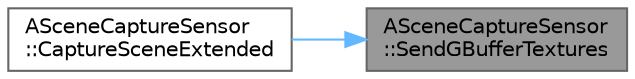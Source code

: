 digraph "ASceneCaptureSensor::SendGBufferTextures"
{
 // INTERACTIVE_SVG=YES
 // LATEX_PDF_SIZE
  bgcolor="transparent";
  edge [fontname=Helvetica,fontsize=10,labelfontname=Helvetica,labelfontsize=10];
  node [fontname=Helvetica,fontsize=10,shape=box,height=0.2,width=0.4];
  rankdir="RL";
  Node1 [id="Node000001",label="ASceneCaptureSensor\l::SendGBufferTextures",height=0.2,width=0.4,color="gray40", fillcolor="grey60", style="filled", fontcolor="black",tooltip=" "];
  Node1 -> Node2 [id="edge1_Node000001_Node000002",dir="back",color="steelblue1",style="solid",tooltip=" "];
  Node2 [id="Node000002",label="ASceneCaptureSensor\l::CaptureSceneExtended",height=0.2,width=0.4,color="grey40", fillcolor="white", style="filled",URL="$d4/d60/classASceneCaptureSensor.html#a9206ebc00b1b2fdb975e766bf97029c4",tooltip=" "];
}
